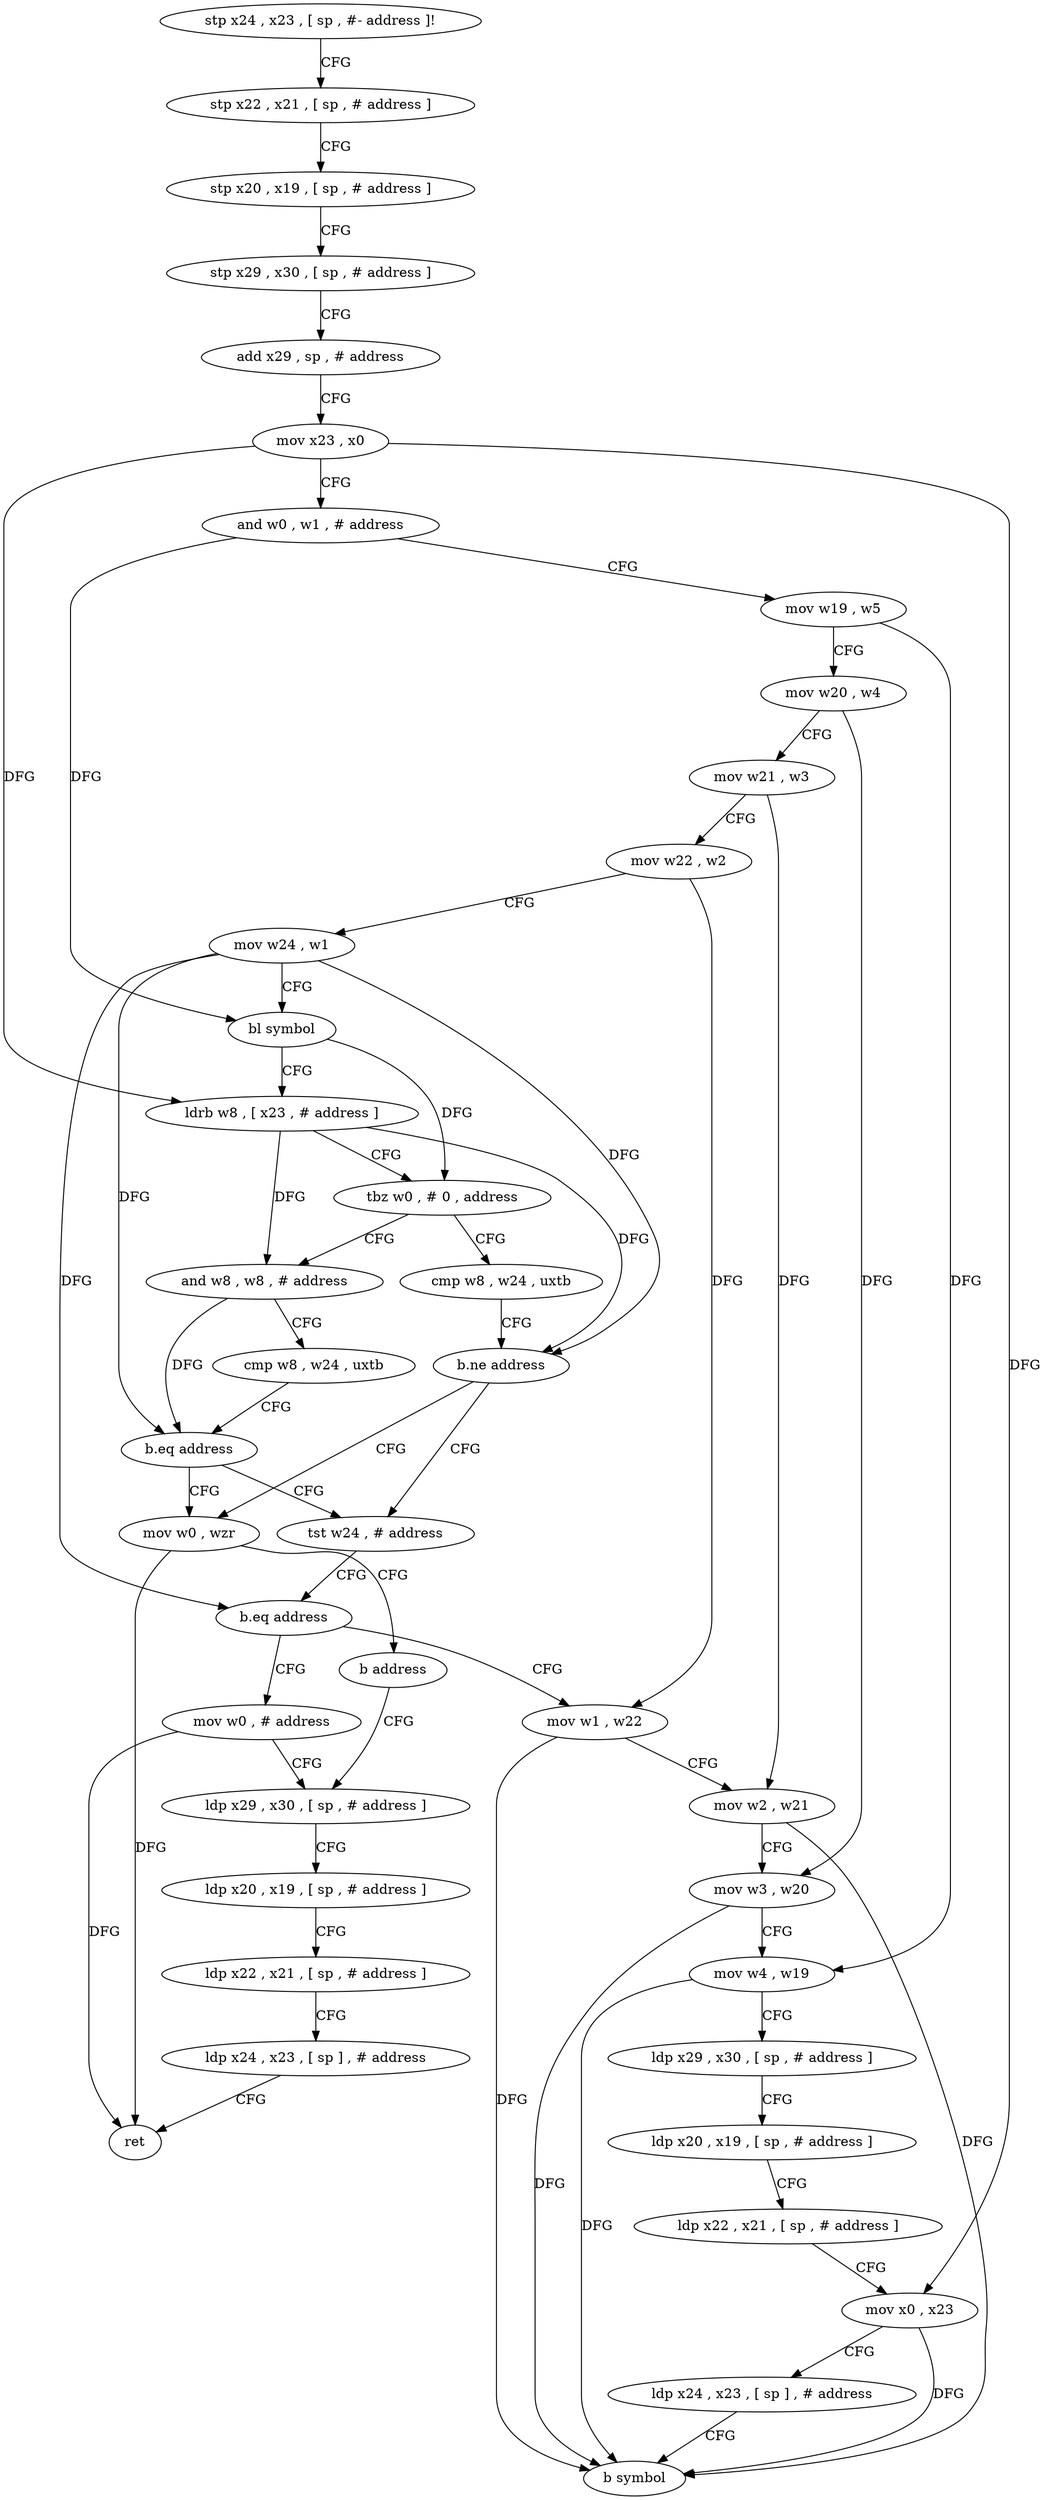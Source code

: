 digraph "func" {
"4212192" [label = "stp x24 , x23 , [ sp , #- address ]!" ]
"4212196" [label = "stp x22 , x21 , [ sp , # address ]" ]
"4212200" [label = "stp x20 , x19 , [ sp , # address ]" ]
"4212204" [label = "stp x29 , x30 , [ sp , # address ]" ]
"4212208" [label = "add x29 , sp , # address" ]
"4212212" [label = "mov x23 , x0" ]
"4212216" [label = "and w0 , w1 , # address" ]
"4212220" [label = "mov w19 , w5" ]
"4212224" [label = "mov w20 , w4" ]
"4212228" [label = "mov w21 , w3" ]
"4212232" [label = "mov w22 , w2" ]
"4212236" [label = "mov w24 , w1" ]
"4212240" [label = "bl symbol" ]
"4212244" [label = "ldrb w8 , [ x23 , # address ]" ]
"4212248" [label = "tbz w0 , # 0 , address" ]
"4212272" [label = "cmp w8 , w24 , uxtb" ]
"4212252" [label = "and w8 , w8 , # address" ]
"4212276" [label = "b.ne address" ]
"4212264" [label = "mov w0 , wzr" ]
"4212280" [label = "tst w24 , # address" ]
"4212256" [label = "cmp w8 , w24 , uxtb" ]
"4212260" [label = "b.eq address" ]
"4212268" [label = "b address" ]
"4212332" [label = "ldp x29 , x30 , [ sp , # address ]" ]
"4212284" [label = "b.eq address" ]
"4212328" [label = "mov w0 , # address" ]
"4212288" [label = "mov w1 , w22" ]
"4212336" [label = "ldp x20 , x19 , [ sp , # address ]" ]
"4212340" [label = "ldp x22 , x21 , [ sp , # address ]" ]
"4212344" [label = "ldp x24 , x23 , [ sp ] , # address" ]
"4212348" [label = "ret" ]
"4212292" [label = "mov w2 , w21" ]
"4212296" [label = "mov w3 , w20" ]
"4212300" [label = "mov w4 , w19" ]
"4212304" [label = "ldp x29 , x30 , [ sp , # address ]" ]
"4212308" [label = "ldp x20 , x19 , [ sp , # address ]" ]
"4212312" [label = "ldp x22 , x21 , [ sp , # address ]" ]
"4212316" [label = "mov x0 , x23" ]
"4212320" [label = "ldp x24 , x23 , [ sp ] , # address" ]
"4212324" [label = "b symbol" ]
"4212192" -> "4212196" [ label = "CFG" ]
"4212196" -> "4212200" [ label = "CFG" ]
"4212200" -> "4212204" [ label = "CFG" ]
"4212204" -> "4212208" [ label = "CFG" ]
"4212208" -> "4212212" [ label = "CFG" ]
"4212212" -> "4212216" [ label = "CFG" ]
"4212212" -> "4212244" [ label = "DFG" ]
"4212212" -> "4212316" [ label = "DFG" ]
"4212216" -> "4212220" [ label = "CFG" ]
"4212216" -> "4212240" [ label = "DFG" ]
"4212220" -> "4212224" [ label = "CFG" ]
"4212220" -> "4212300" [ label = "DFG" ]
"4212224" -> "4212228" [ label = "CFG" ]
"4212224" -> "4212296" [ label = "DFG" ]
"4212228" -> "4212232" [ label = "CFG" ]
"4212228" -> "4212292" [ label = "DFG" ]
"4212232" -> "4212236" [ label = "CFG" ]
"4212232" -> "4212288" [ label = "DFG" ]
"4212236" -> "4212240" [ label = "CFG" ]
"4212236" -> "4212276" [ label = "DFG" ]
"4212236" -> "4212260" [ label = "DFG" ]
"4212236" -> "4212284" [ label = "DFG" ]
"4212240" -> "4212244" [ label = "CFG" ]
"4212240" -> "4212248" [ label = "DFG" ]
"4212244" -> "4212248" [ label = "CFG" ]
"4212244" -> "4212276" [ label = "DFG" ]
"4212244" -> "4212252" [ label = "DFG" ]
"4212248" -> "4212272" [ label = "CFG" ]
"4212248" -> "4212252" [ label = "CFG" ]
"4212272" -> "4212276" [ label = "CFG" ]
"4212252" -> "4212256" [ label = "CFG" ]
"4212252" -> "4212260" [ label = "DFG" ]
"4212276" -> "4212264" [ label = "CFG" ]
"4212276" -> "4212280" [ label = "CFG" ]
"4212264" -> "4212268" [ label = "CFG" ]
"4212264" -> "4212348" [ label = "DFG" ]
"4212280" -> "4212284" [ label = "CFG" ]
"4212256" -> "4212260" [ label = "CFG" ]
"4212260" -> "4212280" [ label = "CFG" ]
"4212260" -> "4212264" [ label = "CFG" ]
"4212268" -> "4212332" [ label = "CFG" ]
"4212332" -> "4212336" [ label = "CFG" ]
"4212284" -> "4212328" [ label = "CFG" ]
"4212284" -> "4212288" [ label = "CFG" ]
"4212328" -> "4212332" [ label = "CFG" ]
"4212328" -> "4212348" [ label = "DFG" ]
"4212288" -> "4212292" [ label = "CFG" ]
"4212288" -> "4212324" [ label = "DFG" ]
"4212336" -> "4212340" [ label = "CFG" ]
"4212340" -> "4212344" [ label = "CFG" ]
"4212344" -> "4212348" [ label = "CFG" ]
"4212292" -> "4212296" [ label = "CFG" ]
"4212292" -> "4212324" [ label = "DFG" ]
"4212296" -> "4212300" [ label = "CFG" ]
"4212296" -> "4212324" [ label = "DFG" ]
"4212300" -> "4212304" [ label = "CFG" ]
"4212300" -> "4212324" [ label = "DFG" ]
"4212304" -> "4212308" [ label = "CFG" ]
"4212308" -> "4212312" [ label = "CFG" ]
"4212312" -> "4212316" [ label = "CFG" ]
"4212316" -> "4212320" [ label = "CFG" ]
"4212316" -> "4212324" [ label = "DFG" ]
"4212320" -> "4212324" [ label = "CFG" ]
}
